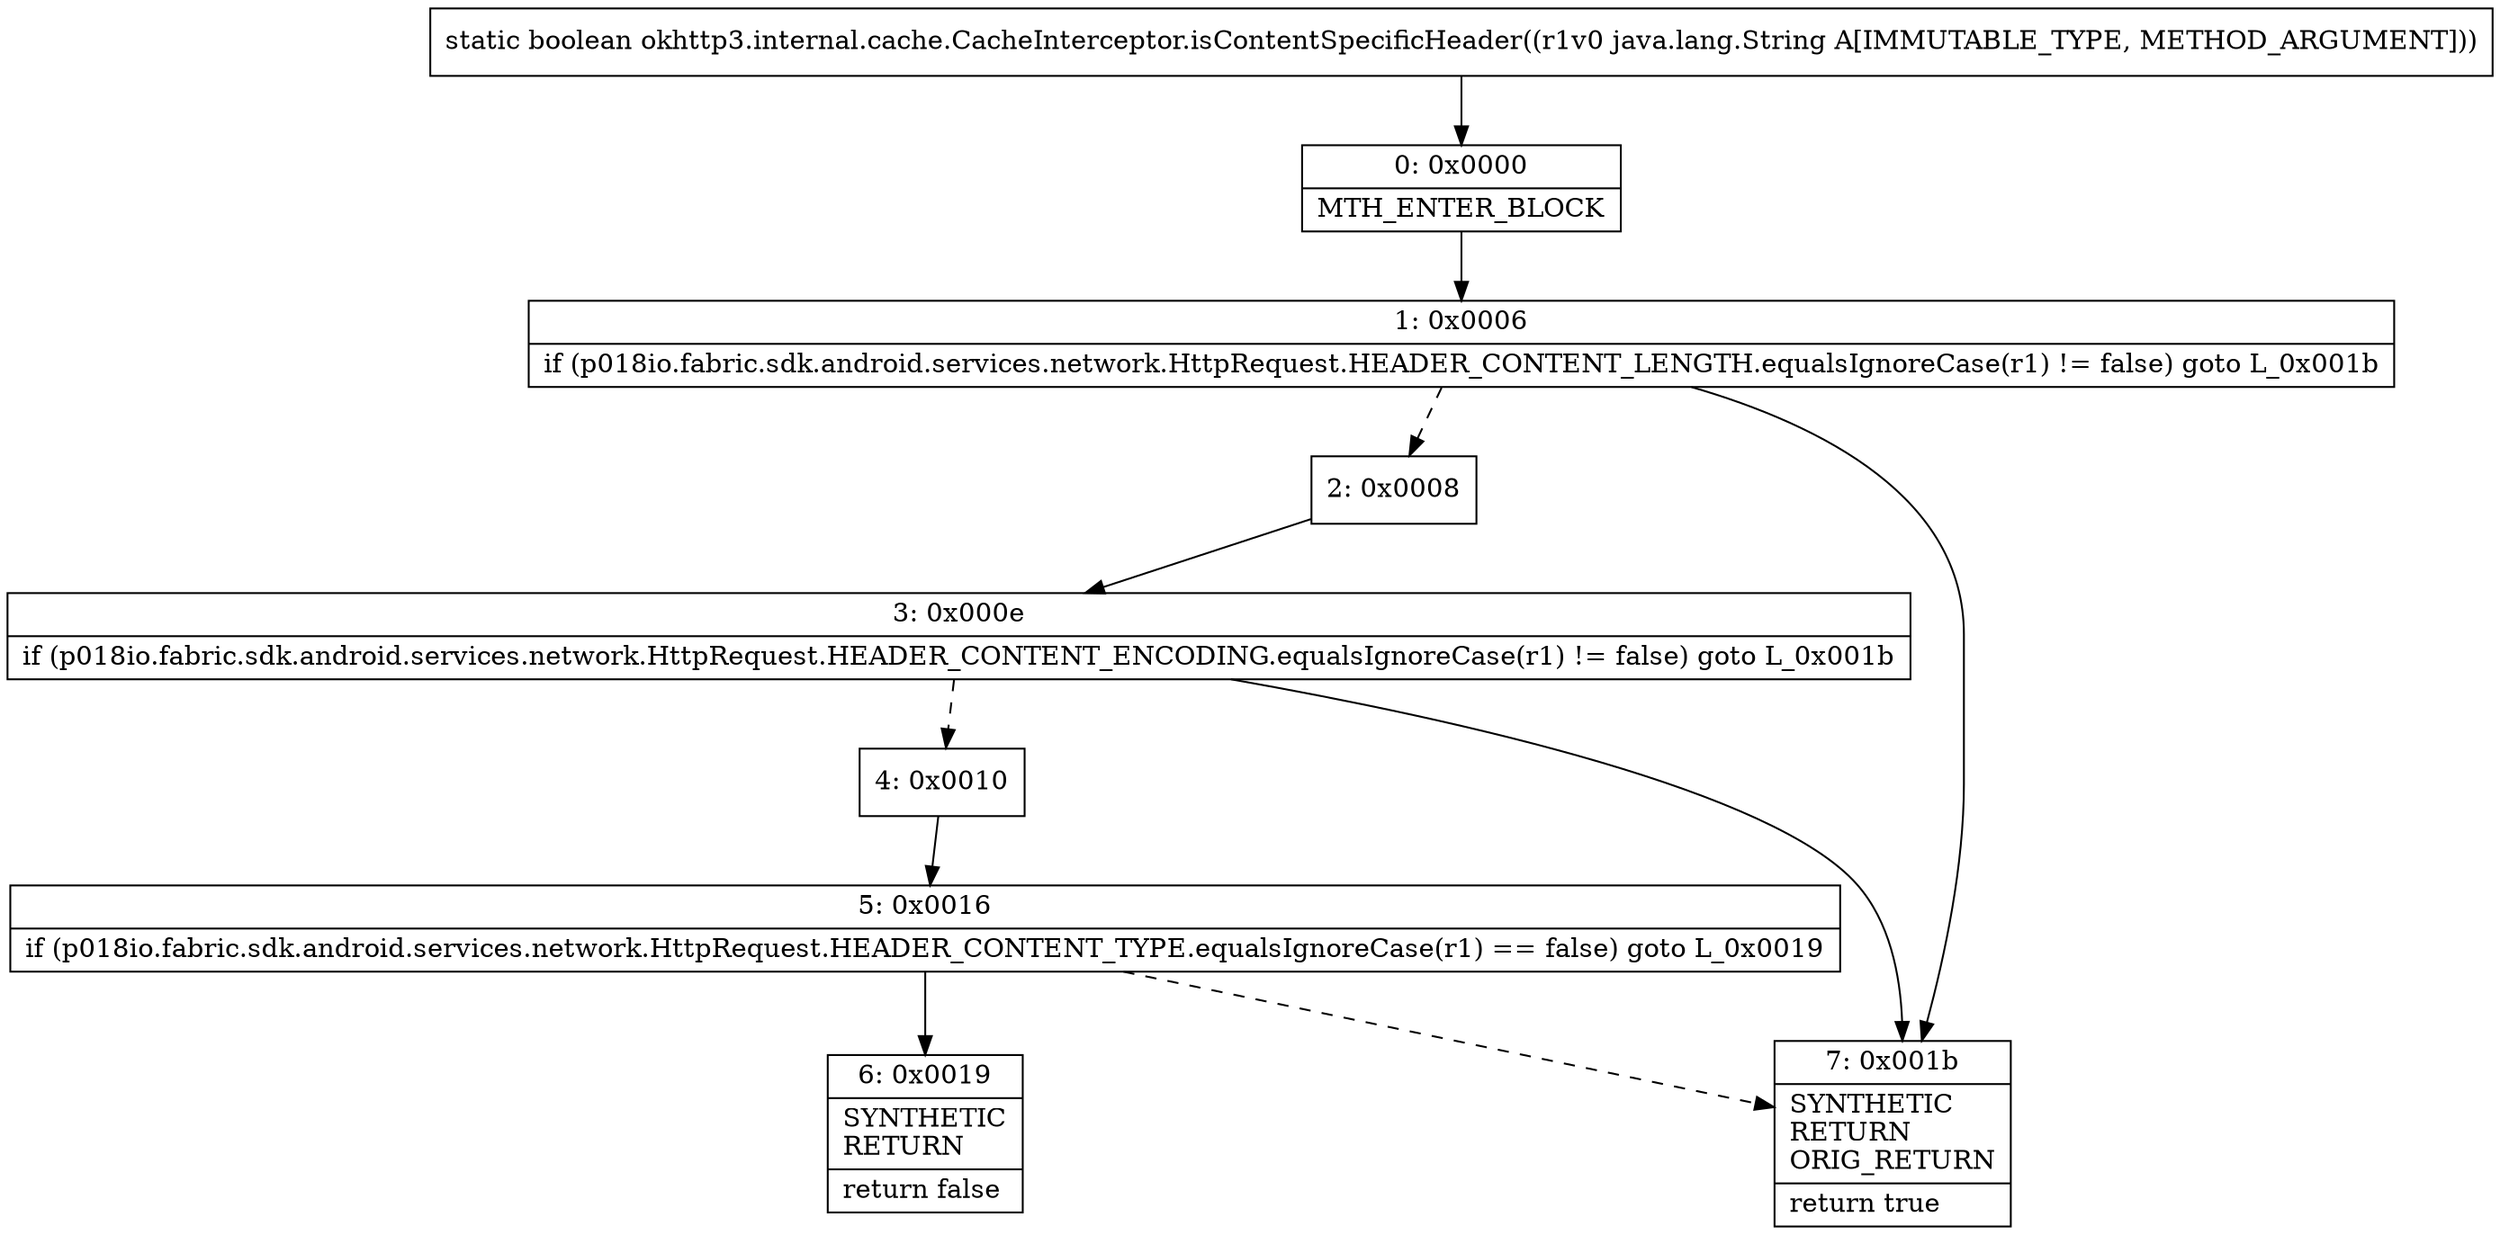 digraph "CFG forokhttp3.internal.cache.CacheInterceptor.isContentSpecificHeader(Ljava\/lang\/String;)Z" {
Node_0 [shape=record,label="{0\:\ 0x0000|MTH_ENTER_BLOCK\l}"];
Node_1 [shape=record,label="{1\:\ 0x0006|if (p018io.fabric.sdk.android.services.network.HttpRequest.HEADER_CONTENT_LENGTH.equalsIgnoreCase(r1) != false) goto L_0x001b\l}"];
Node_2 [shape=record,label="{2\:\ 0x0008}"];
Node_3 [shape=record,label="{3\:\ 0x000e|if (p018io.fabric.sdk.android.services.network.HttpRequest.HEADER_CONTENT_ENCODING.equalsIgnoreCase(r1) != false) goto L_0x001b\l}"];
Node_4 [shape=record,label="{4\:\ 0x0010}"];
Node_5 [shape=record,label="{5\:\ 0x0016|if (p018io.fabric.sdk.android.services.network.HttpRequest.HEADER_CONTENT_TYPE.equalsIgnoreCase(r1) == false) goto L_0x0019\l}"];
Node_6 [shape=record,label="{6\:\ 0x0019|SYNTHETIC\lRETURN\l|return false\l}"];
Node_7 [shape=record,label="{7\:\ 0x001b|SYNTHETIC\lRETURN\lORIG_RETURN\l|return true\l}"];
MethodNode[shape=record,label="{static boolean okhttp3.internal.cache.CacheInterceptor.isContentSpecificHeader((r1v0 java.lang.String A[IMMUTABLE_TYPE, METHOD_ARGUMENT])) }"];
MethodNode -> Node_0;
Node_0 -> Node_1;
Node_1 -> Node_2[style=dashed];
Node_1 -> Node_7;
Node_2 -> Node_3;
Node_3 -> Node_4[style=dashed];
Node_3 -> Node_7;
Node_4 -> Node_5;
Node_5 -> Node_6;
Node_5 -> Node_7[style=dashed];
}

